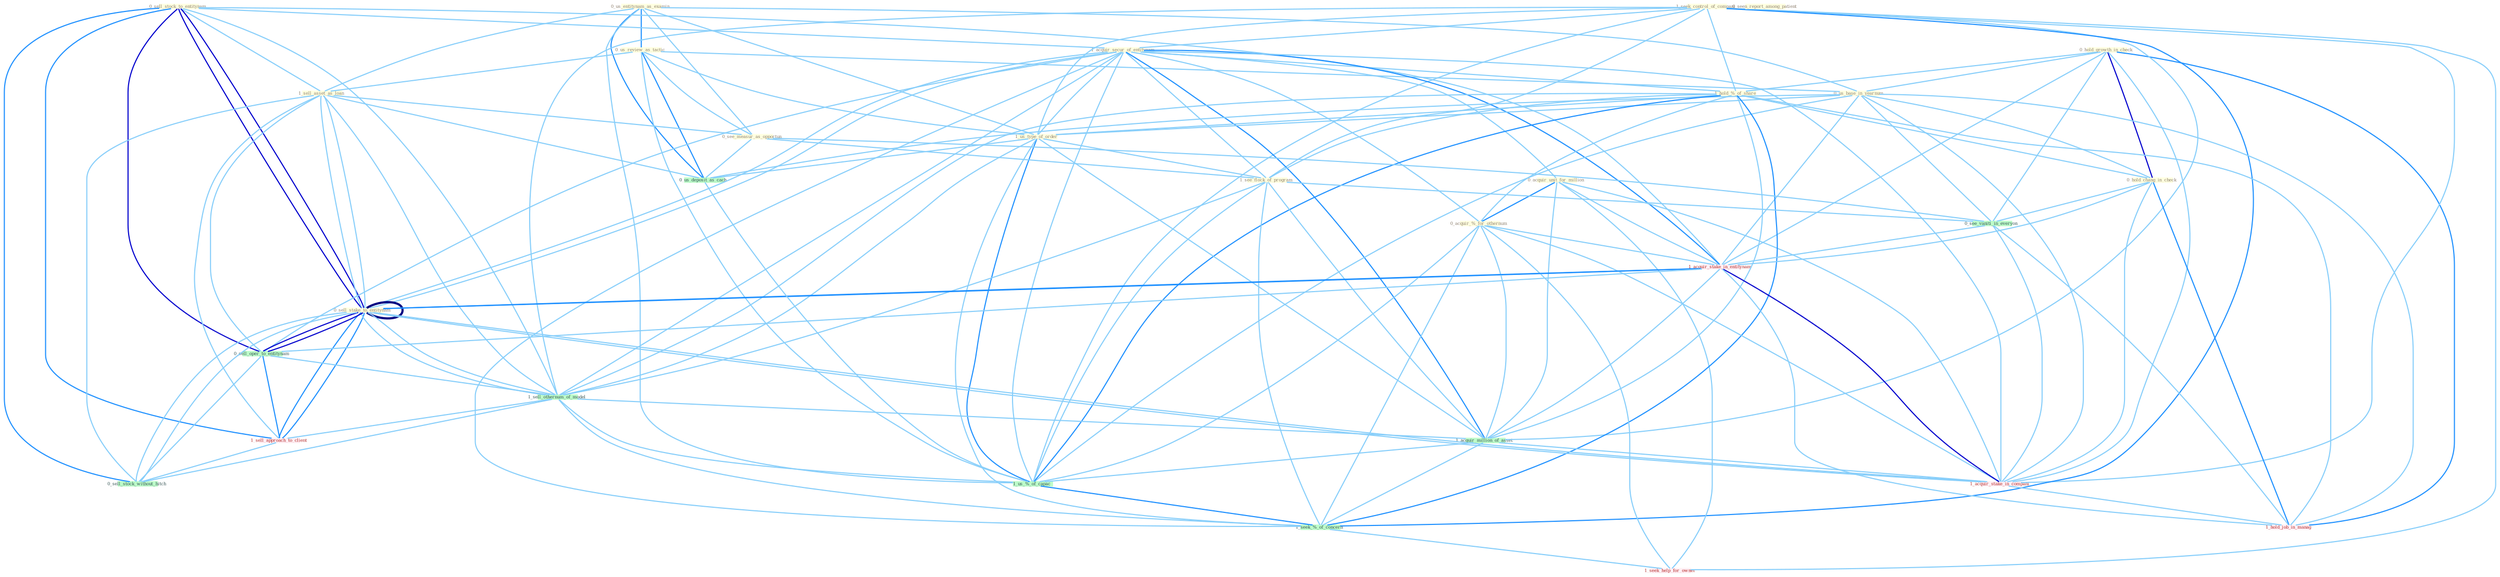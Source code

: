 Graph G{ 
    node
    [shape=polygon,style=filled,width=.5,height=.06,color="#BDFCC9",fixedsize=true,fontsize=4,
    fontcolor="#2f4f4f"];
    {node
    [color="#ffffe0", fontcolor="#8b7d6b"] "0_hold_growth_in_check " "0_us_entitynam_as_examin " "0_us_review_as_tactic " "1_seek_control_of_compani " "0_sell_stock_to_entitynam " "1_acquir_secur_of_entitynam " "0_acquir_unit_for_million " "0_us_base_in_yearnum " "1_hold_%_of_share " "1_us_type_of_order " "1_sell_asset_as_loan " "0_see_measur_as_opportun " "1_see_flock_of_program " "0_sell_stake_to_entitynam " "0_acquir_%_for_othernum " "0_hold_chang_in_check " "0_seen_report_among_patient "}
{node [color="#fff0f5", fontcolor="#b22222"] "1_acquir_stake_in_entitynam " "1_acquir_stake_in_compani " "1_sell_approach_to_client " "1_hold_job_in_manag " "1_seek_help_for_owner "}
edge [color="#B0E2FF"];

	"0_hold_growth_in_check " -- "0_us_base_in_yearnum " [w="1", color="#87cefa" ];
	"0_hold_growth_in_check " -- "1_hold_%_of_share " [w="1", color="#87cefa" ];
	"0_hold_growth_in_check " -- "0_hold_chang_in_check " [w="3", color="#0000cd" , len=0.6];
	"0_hold_growth_in_check " -- "0_see_vaniti_in_everyon " [w="1", color="#87cefa" ];
	"0_hold_growth_in_check " -- "1_acquir_stake_in_entitynam " [w="1", color="#87cefa" ];
	"0_hold_growth_in_check " -- "1_acquir_stake_in_compani " [w="1", color="#87cefa" ];
	"0_hold_growth_in_check " -- "1_hold_job_in_manag " [w="2", color="#1e90ff" , len=0.8];
	"0_us_entitynam_as_examin " -- "0_us_review_as_tactic " [w="2", color="#1e90ff" , len=0.8];
	"0_us_entitynam_as_examin " -- "0_us_base_in_yearnum " [w="1", color="#87cefa" ];
	"0_us_entitynam_as_examin " -- "1_us_type_of_order " [w="1", color="#87cefa" ];
	"0_us_entitynam_as_examin " -- "1_sell_asset_as_loan " [w="1", color="#87cefa" ];
	"0_us_entitynam_as_examin " -- "0_see_measur_as_opportun " [w="1", color="#87cefa" ];
	"0_us_entitynam_as_examin " -- "0_us_deposit_as_cach " [w="2", color="#1e90ff" , len=0.8];
	"0_us_entitynam_as_examin " -- "1_us_%_of_capac " [w="1", color="#87cefa" ];
	"0_us_review_as_tactic " -- "0_us_base_in_yearnum " [w="1", color="#87cefa" ];
	"0_us_review_as_tactic " -- "1_us_type_of_order " [w="1", color="#87cefa" ];
	"0_us_review_as_tactic " -- "1_sell_asset_as_loan " [w="1", color="#87cefa" ];
	"0_us_review_as_tactic " -- "0_see_measur_as_opportun " [w="1", color="#87cefa" ];
	"0_us_review_as_tactic " -- "0_us_deposit_as_cach " [w="2", color="#1e90ff" , len=0.8];
	"0_us_review_as_tactic " -- "1_us_%_of_capac " [w="1", color="#87cefa" ];
	"1_seek_control_of_compani " -- "1_acquir_secur_of_entitynam " [w="1", color="#87cefa" ];
	"1_seek_control_of_compani " -- "1_hold_%_of_share " [w="1", color="#87cefa" ];
	"1_seek_control_of_compani " -- "1_us_type_of_order " [w="1", color="#87cefa" ];
	"1_seek_control_of_compani " -- "1_see_flock_of_program " [w="1", color="#87cefa" ];
	"1_seek_control_of_compani " -- "1_sell_othernum_of_model " [w="1", color="#87cefa" ];
	"1_seek_control_of_compani " -- "1_acquir_million_of_asset " [w="1", color="#87cefa" ];
	"1_seek_control_of_compani " -- "1_acquir_stake_in_compani " [w="1", color="#87cefa" ];
	"1_seek_control_of_compani " -- "1_us_%_of_capac " [w="1", color="#87cefa" ];
	"1_seek_control_of_compani " -- "1_seek_%_of_concern " [w="2", color="#1e90ff" , len=0.8];
	"1_seek_control_of_compani " -- "1_seek_help_for_owner " [w="1", color="#87cefa" ];
	"0_sell_stock_to_entitynam " -- "1_acquir_secur_of_entitynam " [w="1", color="#87cefa" ];
	"0_sell_stock_to_entitynam " -- "1_sell_asset_as_loan " [w="1", color="#87cefa" ];
	"0_sell_stock_to_entitynam " -- "0_sell_stake_to_entitynam " [w="3", color="#0000cd" , len=0.6];
	"0_sell_stock_to_entitynam " -- "0_sell_oper_to_entitynam " [w="3", color="#0000cd" , len=0.6];
	"0_sell_stock_to_entitynam " -- "1_sell_othernum_of_model " [w="1", color="#87cefa" ];
	"0_sell_stock_to_entitynam " -- "1_acquir_stake_in_entitynam " [w="1", color="#87cefa" ];
	"0_sell_stock_to_entitynam " -- "0_sell_stake_to_entitynam " [w="3", color="#0000cd" , len=0.6];
	"0_sell_stock_to_entitynam " -- "1_sell_approach_to_client " [w="2", color="#1e90ff" , len=0.8];
	"0_sell_stock_to_entitynam " -- "0_sell_stock_without_hitch " [w="2", color="#1e90ff" , len=0.8];
	"1_acquir_secur_of_entitynam " -- "0_acquir_unit_for_million " [w="1", color="#87cefa" ];
	"1_acquir_secur_of_entitynam " -- "1_hold_%_of_share " [w="1", color="#87cefa" ];
	"1_acquir_secur_of_entitynam " -- "1_us_type_of_order " [w="1", color="#87cefa" ];
	"1_acquir_secur_of_entitynam " -- "1_see_flock_of_program " [w="1", color="#87cefa" ];
	"1_acquir_secur_of_entitynam " -- "0_sell_stake_to_entitynam " [w="1", color="#87cefa" ];
	"1_acquir_secur_of_entitynam " -- "0_acquir_%_for_othernum " [w="1", color="#87cefa" ];
	"1_acquir_secur_of_entitynam " -- "0_sell_oper_to_entitynam " [w="1", color="#87cefa" ];
	"1_acquir_secur_of_entitynam " -- "1_sell_othernum_of_model " [w="1", color="#87cefa" ];
	"1_acquir_secur_of_entitynam " -- "1_acquir_million_of_asset " [w="2", color="#1e90ff" , len=0.8];
	"1_acquir_secur_of_entitynam " -- "1_acquir_stake_in_entitynam " [w="2", color="#1e90ff" , len=0.8];
	"1_acquir_secur_of_entitynam " -- "1_acquir_stake_in_compani " [w="1", color="#87cefa" ];
	"1_acquir_secur_of_entitynam " -- "0_sell_stake_to_entitynam " [w="1", color="#87cefa" ];
	"1_acquir_secur_of_entitynam " -- "1_us_%_of_capac " [w="1", color="#87cefa" ];
	"1_acquir_secur_of_entitynam " -- "1_seek_%_of_concern " [w="1", color="#87cefa" ];
	"0_acquir_unit_for_million " -- "0_acquir_%_for_othernum " [w="2", color="#1e90ff" , len=0.8];
	"0_acquir_unit_for_million " -- "1_acquir_million_of_asset " [w="1", color="#87cefa" ];
	"0_acquir_unit_for_million " -- "1_acquir_stake_in_entitynam " [w="1", color="#87cefa" ];
	"0_acquir_unit_for_million " -- "1_acquir_stake_in_compani " [w="1", color="#87cefa" ];
	"0_acquir_unit_for_million " -- "1_seek_help_for_owner " [w="1", color="#87cefa" ];
	"0_us_base_in_yearnum " -- "1_us_type_of_order " [w="1", color="#87cefa" ];
	"0_us_base_in_yearnum " -- "0_hold_chang_in_check " [w="1", color="#87cefa" ];
	"0_us_base_in_yearnum " -- "0_see_vaniti_in_everyon " [w="1", color="#87cefa" ];
	"0_us_base_in_yearnum " -- "0_us_deposit_as_cach " [w="1", color="#87cefa" ];
	"0_us_base_in_yearnum " -- "1_acquir_stake_in_entitynam " [w="1", color="#87cefa" ];
	"0_us_base_in_yearnum " -- "1_acquir_stake_in_compani " [w="1", color="#87cefa" ];
	"0_us_base_in_yearnum " -- "1_us_%_of_capac " [w="1", color="#87cefa" ];
	"0_us_base_in_yearnum " -- "1_hold_job_in_manag " [w="1", color="#87cefa" ];
	"1_hold_%_of_share " -- "1_us_type_of_order " [w="1", color="#87cefa" ];
	"1_hold_%_of_share " -- "1_see_flock_of_program " [w="1", color="#87cefa" ];
	"1_hold_%_of_share " -- "0_acquir_%_for_othernum " [w="1", color="#87cefa" ];
	"1_hold_%_of_share " -- "0_hold_chang_in_check " [w="1", color="#87cefa" ];
	"1_hold_%_of_share " -- "1_sell_othernum_of_model " [w="1", color="#87cefa" ];
	"1_hold_%_of_share " -- "1_acquir_million_of_asset " [w="1", color="#87cefa" ];
	"1_hold_%_of_share " -- "1_us_%_of_capac " [w="2", color="#1e90ff" , len=0.8];
	"1_hold_%_of_share " -- "1_hold_job_in_manag " [w="1", color="#87cefa" ];
	"1_hold_%_of_share " -- "1_seek_%_of_concern " [w="2", color="#1e90ff" , len=0.8];
	"1_us_type_of_order " -- "1_see_flock_of_program " [w="1", color="#87cefa" ];
	"1_us_type_of_order " -- "1_sell_othernum_of_model " [w="1", color="#87cefa" ];
	"1_us_type_of_order " -- "1_acquir_million_of_asset " [w="1", color="#87cefa" ];
	"1_us_type_of_order " -- "0_us_deposit_as_cach " [w="1", color="#87cefa" ];
	"1_us_type_of_order " -- "1_us_%_of_capac " [w="2", color="#1e90ff" , len=0.8];
	"1_us_type_of_order " -- "1_seek_%_of_concern " [w="1", color="#87cefa" ];
	"1_sell_asset_as_loan " -- "0_see_measur_as_opportun " [w="1", color="#87cefa" ];
	"1_sell_asset_as_loan " -- "0_sell_stake_to_entitynam " [w="1", color="#87cefa" ];
	"1_sell_asset_as_loan " -- "0_sell_oper_to_entitynam " [w="1", color="#87cefa" ];
	"1_sell_asset_as_loan " -- "1_sell_othernum_of_model " [w="1", color="#87cefa" ];
	"1_sell_asset_as_loan " -- "0_us_deposit_as_cach " [w="1", color="#87cefa" ];
	"1_sell_asset_as_loan " -- "0_sell_stake_to_entitynam " [w="1", color="#87cefa" ];
	"1_sell_asset_as_loan " -- "1_sell_approach_to_client " [w="1", color="#87cefa" ];
	"1_sell_asset_as_loan " -- "0_sell_stock_without_hitch " [w="1", color="#87cefa" ];
	"0_see_measur_as_opportun " -- "1_see_flock_of_program " [w="1", color="#87cefa" ];
	"0_see_measur_as_opportun " -- "0_see_vaniti_in_everyon " [w="1", color="#87cefa" ];
	"0_see_measur_as_opportun " -- "0_us_deposit_as_cach " [w="1", color="#87cefa" ];
	"1_see_flock_of_program " -- "1_sell_othernum_of_model " [w="1", color="#87cefa" ];
	"1_see_flock_of_program " -- "0_see_vaniti_in_everyon " [w="1", color="#87cefa" ];
	"1_see_flock_of_program " -- "1_acquir_million_of_asset " [w="1", color="#87cefa" ];
	"1_see_flock_of_program " -- "1_us_%_of_capac " [w="1", color="#87cefa" ];
	"1_see_flock_of_program " -- "1_seek_%_of_concern " [w="1", color="#87cefa" ];
	"0_sell_stake_to_entitynam " -- "0_sell_oper_to_entitynam " [w="3", color="#0000cd" , len=0.6];
	"0_sell_stake_to_entitynam " -- "1_sell_othernum_of_model " [w="1", color="#87cefa" ];
	"0_sell_stake_to_entitynam " -- "1_acquir_stake_in_entitynam " [w="2", color="#1e90ff" , len=0.8];
	"0_sell_stake_to_entitynam " -- "1_acquir_stake_in_compani " [w="1", color="#87cefa" ];
	"0_sell_stake_to_entitynam " -- "0_sell_stake_to_entitynam " [w="4", style=bold, color="#000080", len=0.4];
	"0_sell_stake_to_entitynam " -- "1_sell_approach_to_client " [w="2", color="#1e90ff" , len=0.8];
	"0_sell_stake_to_entitynam " -- "0_sell_stock_without_hitch " [w="1", color="#87cefa" ];
	"0_acquir_%_for_othernum " -- "1_acquir_million_of_asset " [w="1", color="#87cefa" ];
	"0_acquir_%_for_othernum " -- "1_acquir_stake_in_entitynam " [w="1", color="#87cefa" ];
	"0_acquir_%_for_othernum " -- "1_acquir_stake_in_compani " [w="1", color="#87cefa" ];
	"0_acquir_%_for_othernum " -- "1_us_%_of_capac " [w="1", color="#87cefa" ];
	"0_acquir_%_for_othernum " -- "1_seek_%_of_concern " [w="1", color="#87cefa" ];
	"0_acquir_%_for_othernum " -- "1_seek_help_for_owner " [w="1", color="#87cefa" ];
	"0_hold_chang_in_check " -- "0_see_vaniti_in_everyon " [w="1", color="#87cefa" ];
	"0_hold_chang_in_check " -- "1_acquir_stake_in_entitynam " [w="1", color="#87cefa" ];
	"0_hold_chang_in_check " -- "1_acquir_stake_in_compani " [w="1", color="#87cefa" ];
	"0_hold_chang_in_check " -- "1_hold_job_in_manag " [w="2", color="#1e90ff" , len=0.8];
	"0_sell_oper_to_entitynam " -- "1_sell_othernum_of_model " [w="1", color="#87cefa" ];
	"0_sell_oper_to_entitynam " -- "1_acquir_stake_in_entitynam " [w="1", color="#87cefa" ];
	"0_sell_oper_to_entitynam " -- "0_sell_stake_to_entitynam " [w="3", color="#0000cd" , len=0.6];
	"0_sell_oper_to_entitynam " -- "1_sell_approach_to_client " [w="2", color="#1e90ff" , len=0.8];
	"0_sell_oper_to_entitynam " -- "0_sell_stock_without_hitch " [w="1", color="#87cefa" ];
	"1_sell_othernum_of_model " -- "1_acquir_million_of_asset " [w="1", color="#87cefa" ];
	"1_sell_othernum_of_model " -- "0_sell_stake_to_entitynam " [w="1", color="#87cefa" ];
	"1_sell_othernum_of_model " -- "1_us_%_of_capac " [w="1", color="#87cefa" ];
	"1_sell_othernum_of_model " -- "1_sell_approach_to_client " [w="1", color="#87cefa" ];
	"1_sell_othernum_of_model " -- "0_sell_stock_without_hitch " [w="1", color="#87cefa" ];
	"1_sell_othernum_of_model " -- "1_seek_%_of_concern " [w="1", color="#87cefa" ];
	"0_see_vaniti_in_everyon " -- "1_acquir_stake_in_entitynam " [w="1", color="#87cefa" ];
	"0_see_vaniti_in_everyon " -- "1_acquir_stake_in_compani " [w="1", color="#87cefa" ];
	"0_see_vaniti_in_everyon " -- "1_hold_job_in_manag " [w="1", color="#87cefa" ];
	"1_acquir_million_of_asset " -- "1_acquir_stake_in_entitynam " [w="1", color="#87cefa" ];
	"1_acquir_million_of_asset " -- "1_acquir_stake_in_compani " [w="1", color="#87cefa" ];
	"1_acquir_million_of_asset " -- "1_us_%_of_capac " [w="1", color="#87cefa" ];
	"1_acquir_million_of_asset " -- "1_seek_%_of_concern " [w="1", color="#87cefa" ];
	"0_us_deposit_as_cach " -- "1_us_%_of_capac " [w="1", color="#87cefa" ];
	"1_acquir_stake_in_entitynam " -- "1_acquir_stake_in_compani " [w="3", color="#0000cd" , len=0.6];
	"1_acquir_stake_in_entitynam " -- "0_sell_stake_to_entitynam " [w="2", color="#1e90ff" , len=0.8];
	"1_acquir_stake_in_entitynam " -- "1_hold_job_in_manag " [w="1", color="#87cefa" ];
	"1_acquir_stake_in_compani " -- "0_sell_stake_to_entitynam " [w="1", color="#87cefa" ];
	"1_acquir_stake_in_compani " -- "1_hold_job_in_manag " [w="1", color="#87cefa" ];
	"0_sell_stake_to_entitynam " -- "1_sell_approach_to_client " [w="2", color="#1e90ff" , len=0.8];
	"0_sell_stake_to_entitynam " -- "0_sell_stock_without_hitch " [w="1", color="#87cefa" ];
	"1_us_%_of_capac " -- "1_seek_%_of_concern " [w="2", color="#1e90ff" , len=0.8];
	"1_sell_approach_to_client " -- "0_sell_stock_without_hitch " [w="1", color="#87cefa" ];
	"1_seek_%_of_concern " -- "1_seek_help_for_owner " [w="1", color="#87cefa" ];
}
